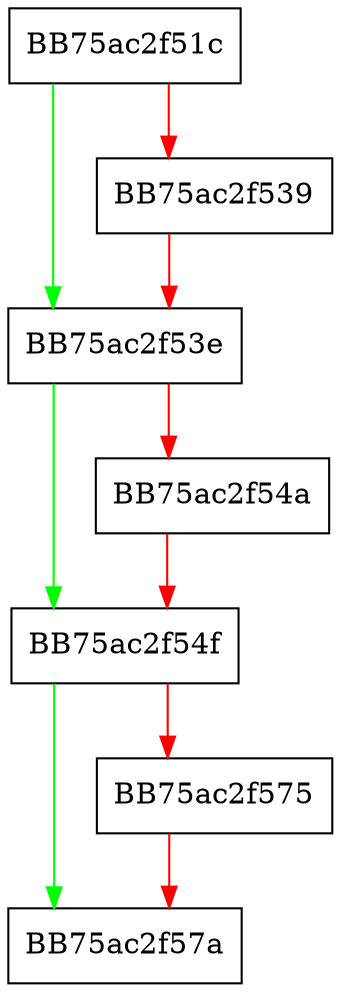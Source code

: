 digraph ReadRelativeSector {
  node [shape="box"];
  graph [splines=ortho];
  BB75ac2f51c -> BB75ac2f53e [color="green"];
  BB75ac2f51c -> BB75ac2f539 [color="red"];
  BB75ac2f539 -> BB75ac2f53e [color="red"];
  BB75ac2f53e -> BB75ac2f54f [color="green"];
  BB75ac2f53e -> BB75ac2f54a [color="red"];
  BB75ac2f54a -> BB75ac2f54f [color="red"];
  BB75ac2f54f -> BB75ac2f57a [color="green"];
  BB75ac2f54f -> BB75ac2f575 [color="red"];
  BB75ac2f575 -> BB75ac2f57a [color="red"];
}